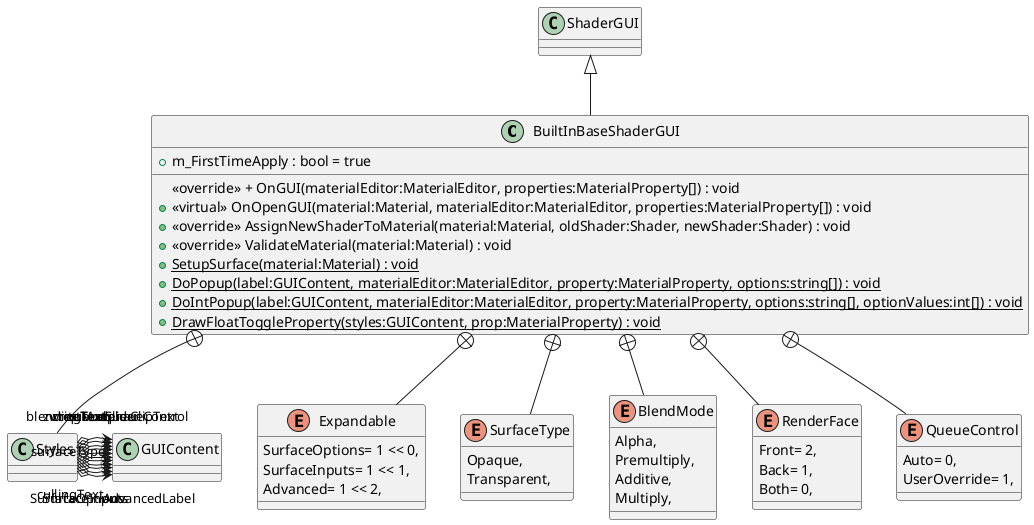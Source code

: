 @startuml
class BuiltInBaseShaderGUI {
    + m_FirstTimeApply : bool = true
    <<override>> + OnGUI(materialEditor:MaterialEditor, properties:MaterialProperty[]) : void
    + <<virtual>> OnOpenGUI(material:Material, materialEditor:MaterialEditor, properties:MaterialProperty[]) : void
    + <<override>> AssignNewShaderToMaterial(material:Material, oldShader:Shader, newShader:Shader) : void
    + <<override>> ValidateMaterial(material:Material) : void
    + {static} SetupSurface(material:Material) : void
    + {static} DoPopup(label:GUIContent, materialEditor:MaterialEditor, property:MaterialProperty, options:string[]) : void
    + {static} DoIntPopup(label:GUIContent, materialEditor:MaterialEditor, property:MaterialProperty, options:string[], optionValues:int[]) : void
    + {static} DrawFloatToggleProperty(styles:GUIContent, prop:MaterialProperty) : void
}
enum Expandable {
    SurfaceOptions= 1 << 0,
    SurfaceInputs= 1 << 1,
    Advanced= 1 << 2,
}
enum SurfaceType {
    Opaque,
    Transparent,
}
enum BlendMode {
    Alpha,
    Premultiply,
    Additive,
    Multiply,
}
enum RenderFace {
    Front= 2,
    Back= 1,
    Both= 0,
}
enum QueueControl {
    Auto= 0,
    UserOverride= 1,
}
class Styles {
}
ShaderGUI <|-- BuiltInBaseShaderGUI
BuiltInBaseShaderGUI +-- Expandable
BuiltInBaseShaderGUI +-- SurfaceType
BuiltInBaseShaderGUI +-- BlendMode
BuiltInBaseShaderGUI +-- RenderFace
BuiltInBaseShaderGUI +-- QueueControl
BuiltInBaseShaderGUI +-- Styles
Styles o-> "SurfaceOptions" GUIContent
Styles o-> "SurfaceInputs" GUIContent
Styles o-> "AdvancedLabel" GUIContent
Styles o-> "surfaceType" GUIContent
Styles o-> "blendingMode" GUIContent
Styles o-> "cullingText" GUIContent
Styles o-> "zwriteText" GUIContent
Styles o-> "ztestText" GUIContent
Styles o-> "alphaClipText" GUIContent
Styles o-> "queueSlider" GUIContent
Styles o-> "queueControl" GUIContent
@enduml
